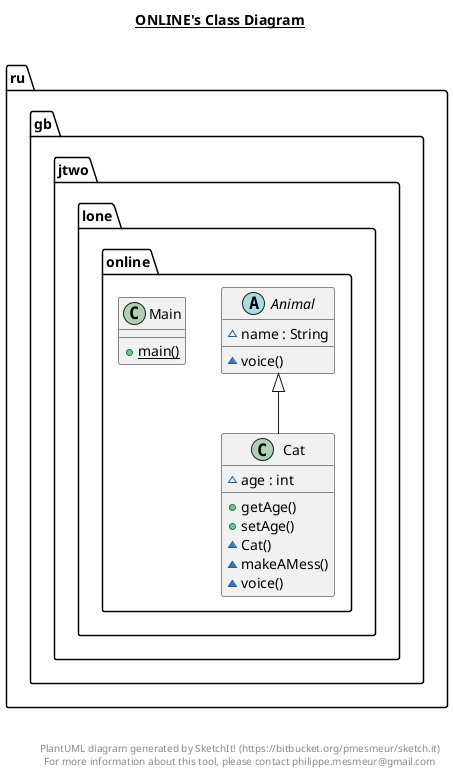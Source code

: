 @startuml

title __ONLINE's Class Diagram__\n

  namespace ru.gb.jtwo.lone.online {
    abstract class ru.gb.jtwo.lone.online.Animal {
        ~ name : String
        ~ voice()
    }
  }
  

  namespace ru.gb.jtwo.lone.online {
    class ru.gb.jtwo.lone.online.Cat {
        ~ age : int
        + getAge()
        + setAge()
        ~ Cat()
        ~ makeAMess()
        ~ voice()
    }
  }
  

  namespace ru.gb.jtwo.lone.online {
    class ru.gb.jtwo.lone.online.Main {
        {static} + main()
    }
  }
  

  ru.gb.jtwo.lone.online.Cat -up-|> ru.gb.jtwo.lone.online.Animal


right footer


PlantUML diagram generated by SketchIt! (https://bitbucket.org/pmesmeur/sketch.it)
For more information about this tool, please contact philippe.mesmeur@gmail.com
endfooter

@enduml
